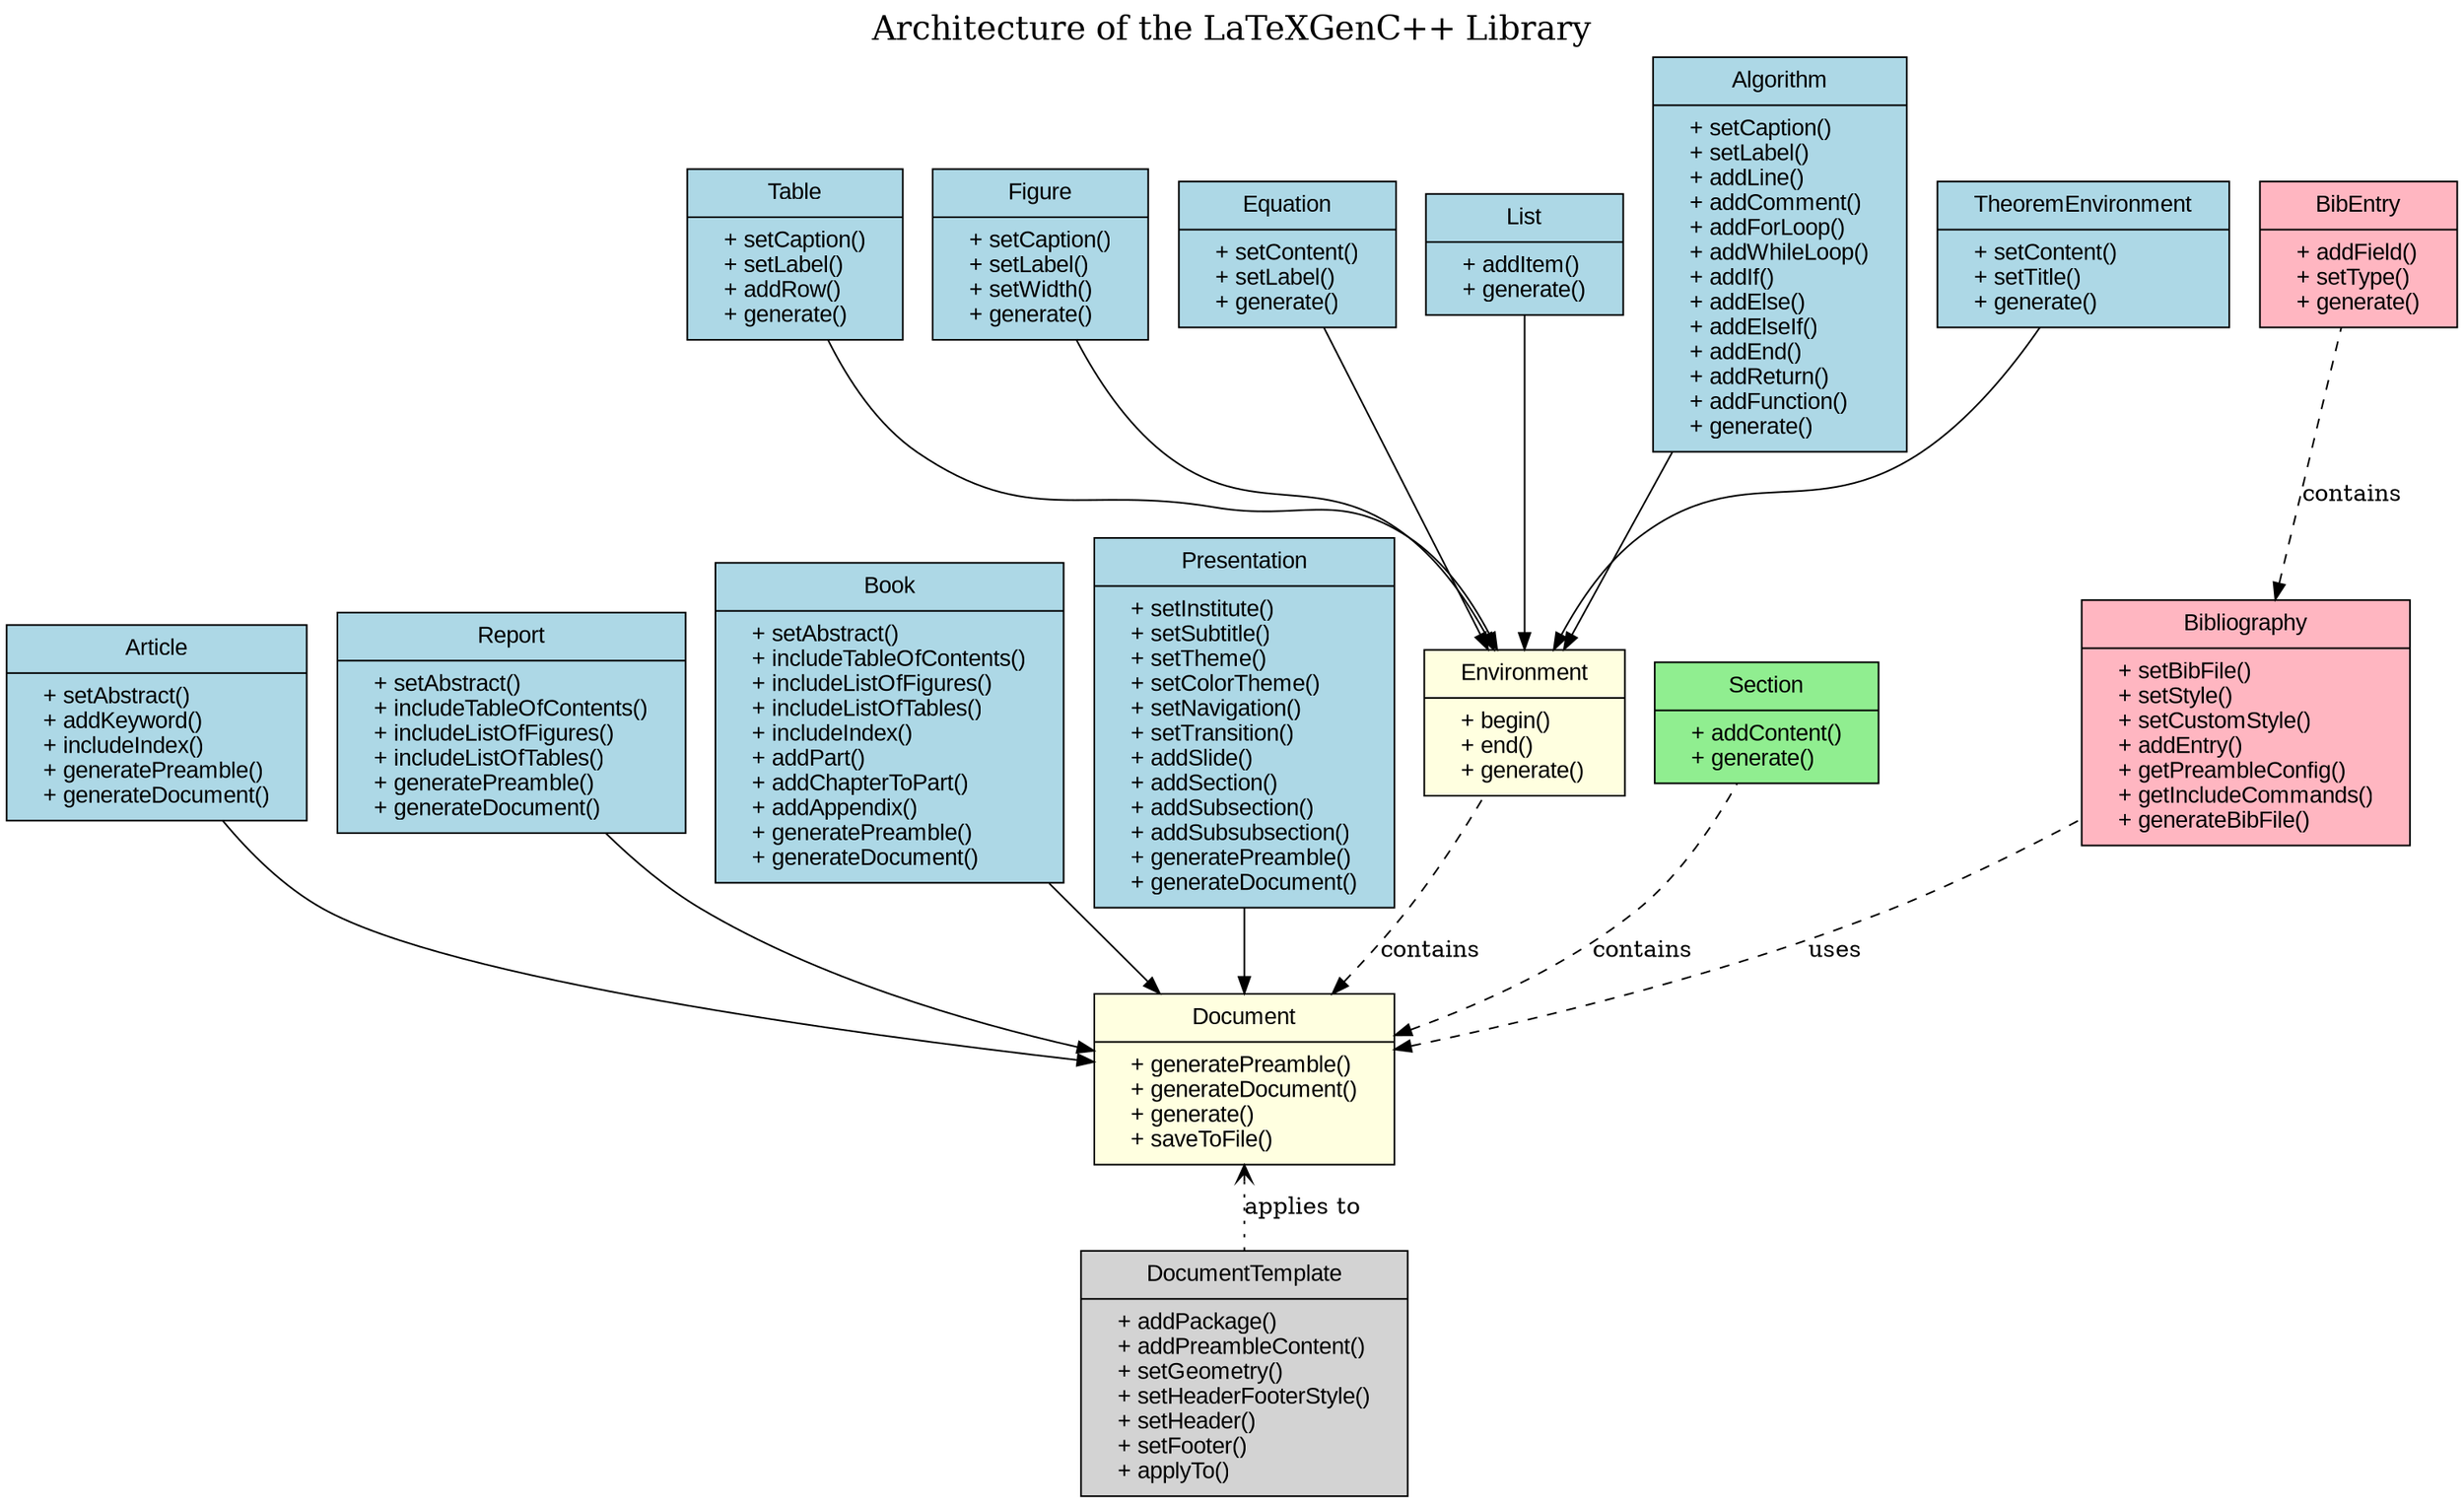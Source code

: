 digraph LatexGenArchitecture {
    rankdir=BT;  // Bottom to top direction
    node [shape=box, style="filled", fillcolor=lightblue, fontname="Arial", margin="0.3,0.1"];
    edge [arrowhead=empty, dir=back];  // Inheritance arrows

    // Document hierarchy
    Document [label="{Document|+ generatePreamble()\l+ generateDocument()\l+ generate()\l+ saveToFile()\l}", shape=record, fillcolor=lightyellow];
    Article [label="{Article|+ setAbstract()\l+ addKeyword()\l+ includeIndex()\l+ generatePreamble()\l+ generateDocument()\l}", shape=record];
    Report [label="{Report|+ setAbstract()\l+ includeTableOfContents()\l+ includeListOfFigures()\l+ includeListOfTables()\l+ generatePreamble()\l+ generateDocument()\l}", shape=record];
    Book [label="{Book|+ setAbstract()\l+ includeTableOfContents()\l+ includeListOfFigures()\l+ includeListOfTables()\l+ includeIndex()\l+ addPart()\l+ addChapterToPart()\l+ addAppendix()\l+ generatePreamble()\l+ generateDocument()\l}", shape=record];
    Presentation [label="{Presentation|+ setInstitute()\l+ setSubtitle()\l+ setTheme()\l+ setColorTheme()\l+ setNavigation()\l+ setTransition()\l+ addSlide()\l+ addSection()\l+ addSubsection()\l+ addSubsubsection()\l+ generatePreamble()\l+ generateDocument()\l}", shape=record];
    
    // Environment hierarchy
    Environment [label="{Environment|+ begin()\l+ end()\l+ generate()\l}", shape=record, fillcolor=lightyellow];
    Table [label="{Table|+ setCaption()\l+ setLabel()\l+ addRow()\l+ generate()\l}", shape=record];
    Figure [label="{Figure|+ setCaption()\l+ setLabel()\l+ setWidth()\l+ generate()\l}", shape=record];
    Equation [label="{Equation|+ setContent()\l+ setLabel()\l+ generate()\l}", shape=record];
    List [label="{List|+ addItem()\l+ generate()\l}", shape=record];
    Algorithm [label="{Algorithm|+ setCaption()\l+ setLabel()\l+ addLine()\l+ addComment()\l+ addForLoop()\l+ addWhileLoop()\l+ addIf()\l+ addElse()\l+ addElseIf()\l+ addEnd()\l+ addReturn()\l+ addFunction()\l+ generate()\l}", shape=record];
    TheoremEnvironment [label="{TheoremEnvironment|+ setContent()\l+ setTitle()\l+ generate()\l}", shape=record];
    
    // Section class
    Section [label="{Section|+ addContent()\l+ generate()\l}", shape=record, fillcolor=lightgreen];
    
    // Bibliography classes
    Bibliography [label="{Bibliography|+ setBibFile()\l+ setStyle()\l+ setCustomStyle()\l+ addEntry()\l+ getPreambleConfig()\l+ getIncludeCommands()\l+ generateBibFile()\l}", shape=record, fillcolor=lightpink];
    BibEntry [label="{BibEntry|+ addField()\l+ setType()\l+ generate()\l}", shape=record, fillcolor=lightpink];
    
    // DocumentTemplate class
    DocumentTemplate [label="{DocumentTemplate|+ addPackage()\l+ addPreambleContent()\l+ setGeometry()\l+ setHeaderFooterStyle()\l+ setHeader()\l+ setFooter()\l+ applyTo()\l}", shape=record, fillcolor=lightgrey];

    // Inheritance relationships
    Document -> Article [dir=back];
    Document -> Report [dir=back];
    Document -> Book [dir=back];
    Document -> Presentation [dir=back];
    Environment -> Table [dir=back];
    Environment -> Figure [dir=back];
    Environment -> Equation [dir=back];
    Environment -> List [dir=back];
    Environment -> Algorithm [dir=back];
    Environment -> TheoremEnvironment [dir=back];
    
    // Composition relationships
    edge [arrowhead=diamond, dir=back, style=dashed];
    Document -> Section [label="contains"];
    Document -> Environment [label="contains"];
    Document -> Bibliography [label="uses"];
    Bibliography -> BibEntry [label="contains"];
    
    // Usage relationships
    edge [arrowhead=open, dir=forward, style=dotted];
    DocumentTemplate -> Document [label="applies to"];
    
    // Label for the diagram
    label = "Architecture of the LaTeXGenC++ Library";
    labelloc = "t";
    fontsize = 20;
}